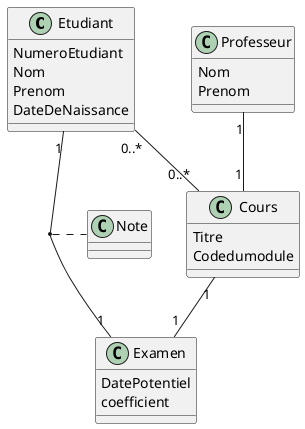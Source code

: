 @startuml
class Etudiant{
    NumeroEtudiant
    Nom
    Prenom
    DateDeNaissance
}
class Cours{
    Titre
    Codedumodule
}
class Examen{
    DatePotentiel
    coefficient
}
class Professeur{
    Nom
    Prenom
}
Etudiant "0..*" -- "0..*" Cours
Cours "1" -- "1" Examen
Professeur "1" -- "1" Cours
Etudiant "1" -- "1" Examen
(Etudiant, Examen) . Note

@enduml